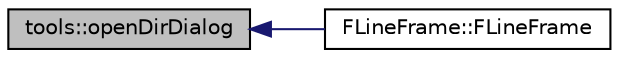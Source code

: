 digraph "tools::openDirDialog"
{
 // INTERACTIVE_SVG=YES
  edge [fontname="Helvetica",fontsize="10",labelfontname="Helvetica",labelfontsize="10"];
  node [fontname="Helvetica",fontsize="10",shape=record];
  rankdir="LR";
  Node91 [label="tools::openDirDialog",height=0.2,width=0.4,color="black", fillcolor="grey75", style="filled", fontcolor="black"];
  Node91 -> Node92 [dir="back",color="midnightblue",fontsize="10",style="solid",fontname="Helvetica"];
  Node92 [label="FLineFrame::FLineFrame",height=0.2,width=0.4,color="black", fillcolor="white", style="filled",URL="$class_f_line_frame.html#a3ec64f9f592820ec86024f7cdf88a578"];
}
